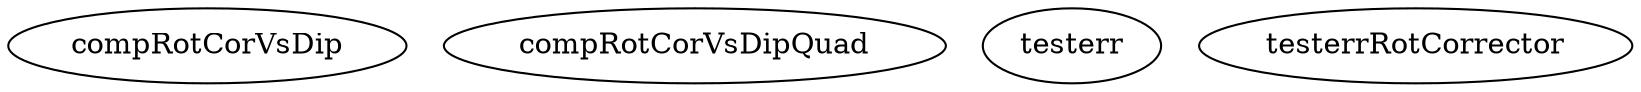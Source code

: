 /* Created by mdot for Matlab */
digraph m2html {

  compRotCorVsDip [URL="compRotCorVsDip.html"];
  compRotCorVsDipQuad [URL="compRotCorVsDipQuad.html"];
  testerr [URL="testerr.html"];
  testerrRotCorrector [URL="testerrRotCorrector.html"];
}